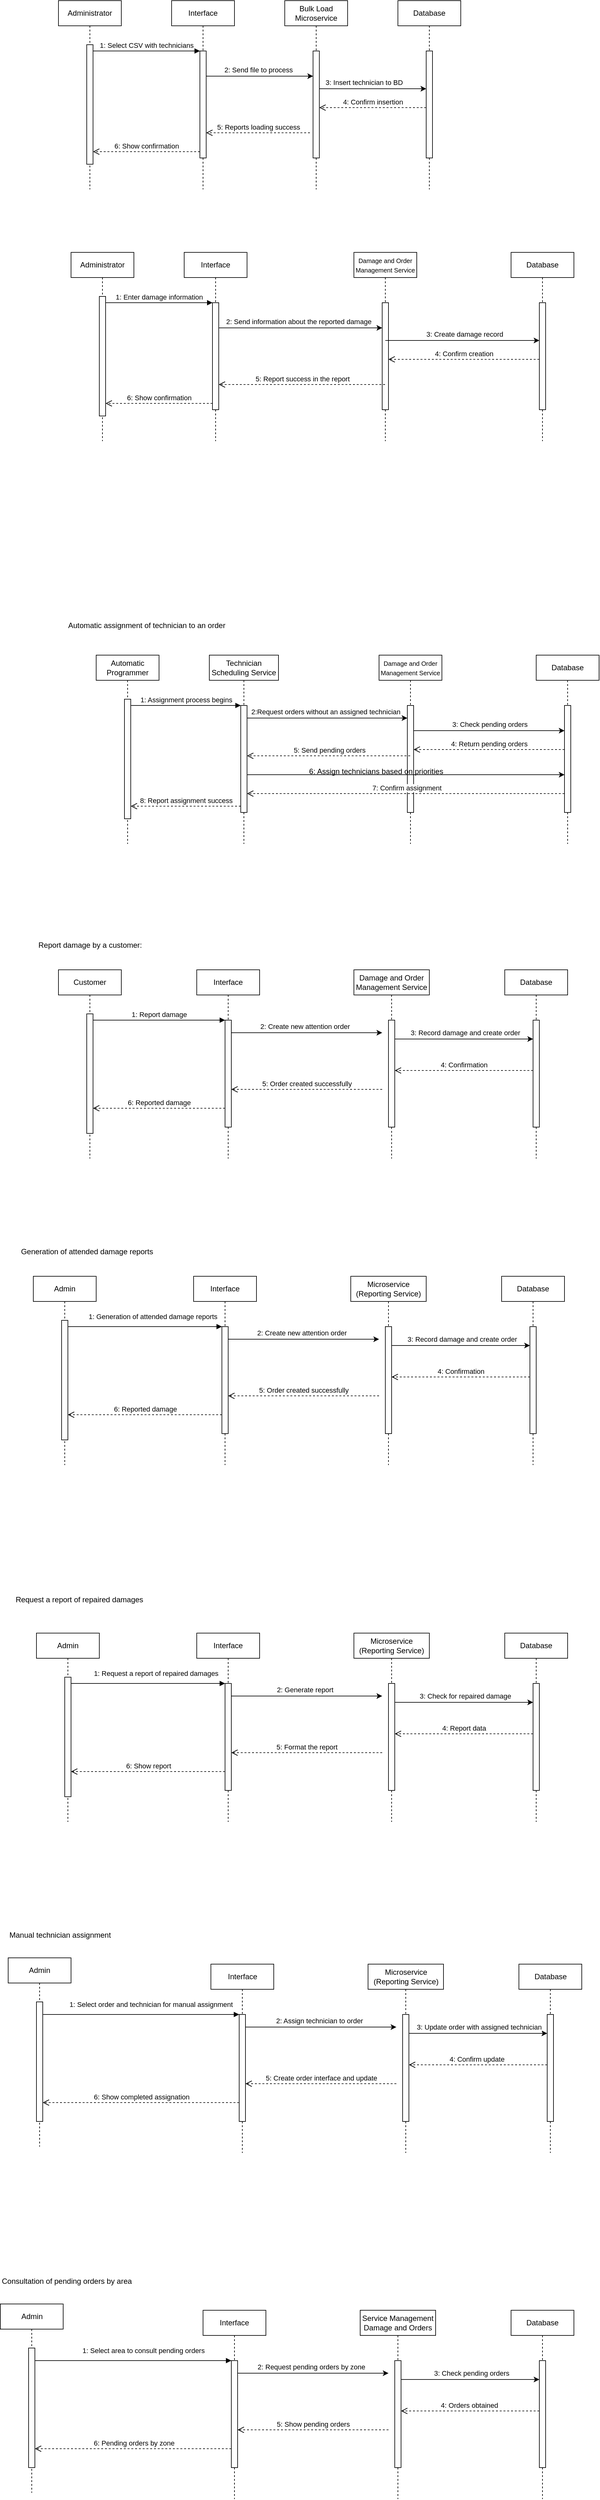 <mxfile version="22.0.2" type="device">
  <diagram name="Page-1" id="2YBvvXClWsGukQMizWep">
    <mxGraphModel dx="9210" dy="4900" grid="1" gridSize="10" guides="1" tooltips="1" connect="1" arrows="1" fold="1" page="1" pageScale="1" pageWidth="850" pageHeight="1100" math="0" shadow="0">
      <root>
        <mxCell id="0" />
        <mxCell id="1" parent="0" />
        <mxCell id="aM9ryv3xv72pqoxQDRHE-1" value="Administrator" style="shape=umlLifeline;perimeter=lifelinePerimeter;whiteSpace=wrap;html=1;container=0;dropTarget=0;collapsible=0;recursiveResize=0;outlineConnect=0;portConstraint=eastwest;newEdgeStyle={&quot;edgeStyle&quot;:&quot;elbowEdgeStyle&quot;,&quot;elbow&quot;:&quot;vertical&quot;,&quot;curved&quot;:0,&quot;rounded&quot;:0};" parent="1" vertex="1">
          <mxGeometry x="-730" y="40" width="100" height="300" as="geometry" />
        </mxCell>
        <mxCell id="aM9ryv3xv72pqoxQDRHE-2" value="" style="html=1;points=[];perimeter=orthogonalPerimeter;outlineConnect=0;targetShapes=umlLifeline;portConstraint=eastwest;newEdgeStyle={&quot;edgeStyle&quot;:&quot;elbowEdgeStyle&quot;,&quot;elbow&quot;:&quot;vertical&quot;,&quot;curved&quot;:0,&quot;rounded&quot;:0};" parent="aM9ryv3xv72pqoxQDRHE-1" vertex="1">
          <mxGeometry x="45" y="70" width="10" height="190" as="geometry" />
        </mxCell>
        <mxCell id="aM9ryv3xv72pqoxQDRHE-5" value="Interface" style="shape=umlLifeline;perimeter=lifelinePerimeter;whiteSpace=wrap;html=1;container=0;dropTarget=0;collapsible=0;recursiveResize=0;outlineConnect=0;portConstraint=eastwest;newEdgeStyle={&quot;edgeStyle&quot;:&quot;elbowEdgeStyle&quot;,&quot;elbow&quot;:&quot;vertical&quot;,&quot;curved&quot;:0,&quot;rounded&quot;:0};" parent="1" vertex="1">
          <mxGeometry x="-550" y="40" width="100" height="300" as="geometry" />
        </mxCell>
        <mxCell id="aM9ryv3xv72pqoxQDRHE-6" value="" style="html=1;points=[];perimeter=orthogonalPerimeter;outlineConnect=0;targetShapes=umlLifeline;portConstraint=eastwest;newEdgeStyle={&quot;edgeStyle&quot;:&quot;elbowEdgeStyle&quot;,&quot;elbow&quot;:&quot;vertical&quot;,&quot;curved&quot;:0,&quot;rounded&quot;:0};" parent="aM9ryv3xv72pqoxQDRHE-5" vertex="1">
          <mxGeometry x="45" y="80" width="10" height="170" as="geometry" />
        </mxCell>
        <mxCell id="aM9ryv3xv72pqoxQDRHE-7" value="1: Select CSV with technicians" style="html=1;verticalAlign=bottom;endArrow=block;edgeStyle=elbowEdgeStyle;elbow=vertical;curved=0;rounded=0;" parent="1" source="aM9ryv3xv72pqoxQDRHE-2" target="aM9ryv3xv72pqoxQDRHE-6" edge="1">
          <mxGeometry relative="1" as="geometry">
            <mxPoint x="-575" y="130" as="sourcePoint" />
            <Array as="points">
              <mxPoint x="-590" y="120" />
            </Array>
          </mxGeometry>
        </mxCell>
        <mxCell id="aM9ryv3xv72pqoxQDRHE-8" value="6: Show confirmation" style="html=1;verticalAlign=bottom;endArrow=open;dashed=1;endSize=8;edgeStyle=elbowEdgeStyle;elbow=vertical;curved=0;rounded=0;" parent="1" source="aM9ryv3xv72pqoxQDRHE-6" target="aM9ryv3xv72pqoxQDRHE-2" edge="1">
          <mxGeometry relative="1" as="geometry">
            <mxPoint x="-575" y="205" as="targetPoint" />
            <Array as="points">
              <mxPoint x="-580" y="280" />
            </Array>
            <mxPoint as="offset" />
          </mxGeometry>
        </mxCell>
        <mxCell id="18WVjn5391nZx_TQ4POn-1" value="Bulk Load Microservice" style="shape=umlLifeline;perimeter=lifelinePerimeter;whiteSpace=wrap;html=1;container=0;dropTarget=0;collapsible=0;recursiveResize=0;outlineConnect=0;portConstraint=eastwest;newEdgeStyle={&quot;edgeStyle&quot;:&quot;elbowEdgeStyle&quot;,&quot;elbow&quot;:&quot;vertical&quot;,&quot;curved&quot;:0,&quot;rounded&quot;:0};" vertex="1" parent="1">
          <mxGeometry x="-370" y="40" width="100" height="300" as="geometry" />
        </mxCell>
        <mxCell id="18WVjn5391nZx_TQ4POn-2" value="" style="html=1;points=[];perimeter=orthogonalPerimeter;outlineConnect=0;targetShapes=umlLifeline;portConstraint=eastwest;newEdgeStyle={&quot;edgeStyle&quot;:&quot;elbowEdgeStyle&quot;,&quot;elbow&quot;:&quot;vertical&quot;,&quot;curved&quot;:0,&quot;rounded&quot;:0};" vertex="1" parent="18WVjn5391nZx_TQ4POn-1">
          <mxGeometry x="45" y="80" width="10" height="170" as="geometry" />
        </mxCell>
        <mxCell id="18WVjn5391nZx_TQ4POn-14" value="" style="html=1;points=[];perimeter=orthogonalPerimeter;outlineConnect=0;targetShapes=umlLifeline;portConstraint=eastwest;newEdgeStyle={&quot;edgeStyle&quot;:&quot;elbowEdgeStyle&quot;,&quot;elbow&quot;:&quot;vertical&quot;,&quot;curved&quot;:0,&quot;rounded&quot;:0};" vertex="1" parent="18WVjn5391nZx_TQ4POn-1">
          <mxGeometry x="45" y="80" width="10" height="170" as="geometry" />
        </mxCell>
        <mxCell id="18WVjn5391nZx_TQ4POn-12" value="Database" style="shape=umlLifeline;perimeter=lifelinePerimeter;whiteSpace=wrap;html=1;container=0;dropTarget=0;collapsible=0;recursiveResize=0;outlineConnect=0;portConstraint=eastwest;newEdgeStyle={&quot;edgeStyle&quot;:&quot;elbowEdgeStyle&quot;,&quot;elbow&quot;:&quot;vertical&quot;,&quot;curved&quot;:0,&quot;rounded&quot;:0};" vertex="1" parent="1">
          <mxGeometry x="-190" y="40" width="100" height="300" as="geometry" />
        </mxCell>
        <mxCell id="18WVjn5391nZx_TQ4POn-13" value="" style="html=1;points=[];perimeter=orthogonalPerimeter;outlineConnect=0;targetShapes=umlLifeline;portConstraint=eastwest;newEdgeStyle={&quot;edgeStyle&quot;:&quot;elbowEdgeStyle&quot;,&quot;elbow&quot;:&quot;vertical&quot;,&quot;curved&quot;:0,&quot;rounded&quot;:0};" vertex="1" parent="18WVjn5391nZx_TQ4POn-12">
          <mxGeometry x="45" y="80" width="10" height="170" as="geometry" />
        </mxCell>
        <mxCell id="18WVjn5391nZx_TQ4POn-15" value="" style="edgeStyle=elbowEdgeStyle;rounded=0;orthogonalLoop=1;jettySize=auto;html=1;elbow=vertical;curved=0;" edge="1" parent="1" source="aM9ryv3xv72pqoxQDRHE-6" target="18WVjn5391nZx_TQ4POn-14">
          <mxGeometry relative="1" as="geometry">
            <Array as="points">
              <mxPoint x="-400" y="160" />
            </Array>
          </mxGeometry>
        </mxCell>
        <mxCell id="18WVjn5391nZx_TQ4POn-16" value="2: Send file to process" style="edgeLabel;html=1;align=center;verticalAlign=middle;resizable=0;points=[];" vertex="1" connectable="0" parent="18WVjn5391nZx_TQ4POn-15">
          <mxGeometry x="-0.025" relative="1" as="geometry">
            <mxPoint y="-10" as="offset" />
          </mxGeometry>
        </mxCell>
        <mxCell id="18WVjn5391nZx_TQ4POn-21" style="edgeStyle=elbowEdgeStyle;rounded=0;orthogonalLoop=1;jettySize=auto;html=1;elbow=vertical;curved=0;" edge="1" parent="1" source="18WVjn5391nZx_TQ4POn-14" target="18WVjn5391nZx_TQ4POn-13">
          <mxGeometry relative="1" as="geometry">
            <mxPoint x="-150" y="180" as="targetPoint" />
            <Array as="points">
              <mxPoint x="-250" y="180" />
            </Array>
          </mxGeometry>
        </mxCell>
        <mxCell id="18WVjn5391nZx_TQ4POn-22" value="3: Insert technician to BD" style="edgeLabel;html=1;align=center;verticalAlign=middle;resizable=0;points=[];" vertex="1" connectable="0" parent="1">
          <mxGeometry x="-230" y="170" as="geometry">
            <mxPoint x="-14" as="offset" />
          </mxGeometry>
        </mxCell>
        <mxCell id="18WVjn5391nZx_TQ4POn-23" value="4: Confirm insertion" style="html=1;verticalAlign=bottom;endArrow=open;dashed=1;endSize=8;edgeStyle=elbowEdgeStyle;elbow=vertical;curved=0;rounded=0;" edge="1" parent="1">
          <mxGeometry relative="1" as="geometry">
            <mxPoint x="-315" y="210" as="targetPoint" />
            <Array as="points">
              <mxPoint x="-220" y="210" />
            </Array>
            <mxPoint x="-145" y="210" as="sourcePoint" />
            <mxPoint as="offset" />
          </mxGeometry>
        </mxCell>
        <mxCell id="18WVjn5391nZx_TQ4POn-24" value="5: Reports loading success" style="html=1;verticalAlign=bottom;endArrow=open;dashed=1;endSize=8;edgeStyle=elbowEdgeStyle;elbow=horizontal;curved=0;rounded=0;" edge="1" parent="1" target="aM9ryv3xv72pqoxQDRHE-6">
          <mxGeometry relative="1" as="geometry">
            <mxPoint x="-490" y="250" as="targetPoint" />
            <Array as="points">
              <mxPoint x="-405" y="250" />
            </Array>
            <mxPoint x="-330" y="250" as="sourcePoint" />
            <mxPoint as="offset" />
          </mxGeometry>
        </mxCell>
        <mxCell id="18WVjn5391nZx_TQ4POn-25" value="Administrator" style="shape=umlLifeline;perimeter=lifelinePerimeter;whiteSpace=wrap;html=1;container=0;dropTarget=0;collapsible=0;recursiveResize=0;outlineConnect=0;portConstraint=eastwest;newEdgeStyle={&quot;edgeStyle&quot;:&quot;elbowEdgeStyle&quot;,&quot;elbow&quot;:&quot;vertical&quot;,&quot;curved&quot;:0,&quot;rounded&quot;:0};" vertex="1" parent="1">
          <mxGeometry x="-710" y="440" width="100" height="300" as="geometry" />
        </mxCell>
        <mxCell id="18WVjn5391nZx_TQ4POn-26" value="" style="html=1;points=[];perimeter=orthogonalPerimeter;outlineConnect=0;targetShapes=umlLifeline;portConstraint=eastwest;newEdgeStyle={&quot;edgeStyle&quot;:&quot;elbowEdgeStyle&quot;,&quot;elbow&quot;:&quot;vertical&quot;,&quot;curved&quot;:0,&quot;rounded&quot;:0};" vertex="1" parent="18WVjn5391nZx_TQ4POn-25">
          <mxGeometry x="45" y="70" width="10" height="190" as="geometry" />
        </mxCell>
        <mxCell id="18WVjn5391nZx_TQ4POn-27" value="Interface" style="shape=umlLifeline;perimeter=lifelinePerimeter;whiteSpace=wrap;html=1;container=0;dropTarget=0;collapsible=0;recursiveResize=0;outlineConnect=0;portConstraint=eastwest;newEdgeStyle={&quot;edgeStyle&quot;:&quot;elbowEdgeStyle&quot;,&quot;elbow&quot;:&quot;vertical&quot;,&quot;curved&quot;:0,&quot;rounded&quot;:0};" vertex="1" parent="1">
          <mxGeometry x="-530" y="440" width="100" height="300" as="geometry" />
        </mxCell>
        <mxCell id="18WVjn5391nZx_TQ4POn-28" value="" style="html=1;points=[];perimeter=orthogonalPerimeter;outlineConnect=0;targetShapes=umlLifeline;portConstraint=eastwest;newEdgeStyle={&quot;edgeStyle&quot;:&quot;elbowEdgeStyle&quot;,&quot;elbow&quot;:&quot;vertical&quot;,&quot;curved&quot;:0,&quot;rounded&quot;:0};" vertex="1" parent="18WVjn5391nZx_TQ4POn-27">
          <mxGeometry x="45" y="80" width="10" height="170" as="geometry" />
        </mxCell>
        <mxCell id="18WVjn5391nZx_TQ4POn-29" value="1: Enter damage information" style="html=1;verticalAlign=bottom;endArrow=block;edgeStyle=elbowEdgeStyle;elbow=vertical;curved=0;rounded=0;" edge="1" parent="1" source="18WVjn5391nZx_TQ4POn-26" target="18WVjn5391nZx_TQ4POn-28">
          <mxGeometry relative="1" as="geometry">
            <mxPoint x="-555" y="530" as="sourcePoint" />
            <Array as="points">
              <mxPoint x="-570" y="520" />
            </Array>
            <mxPoint as="offset" />
          </mxGeometry>
        </mxCell>
        <mxCell id="18WVjn5391nZx_TQ4POn-30" value="6: Show confirmation" style="html=1;verticalAlign=bottom;endArrow=open;dashed=1;endSize=8;edgeStyle=elbowEdgeStyle;elbow=vertical;curved=0;rounded=0;" edge="1" parent="1" source="18WVjn5391nZx_TQ4POn-28" target="18WVjn5391nZx_TQ4POn-26">
          <mxGeometry relative="1" as="geometry">
            <mxPoint x="-555" y="605" as="targetPoint" />
            <Array as="points">
              <mxPoint x="-560" y="680" />
            </Array>
            <mxPoint as="offset" />
          </mxGeometry>
        </mxCell>
        <mxCell id="18WVjn5391nZx_TQ4POn-31" value="&lt;font style=&quot;font-size: 10px;&quot;&gt;Damage and Order Management Service&lt;/font&gt;" style="shape=umlLifeline;perimeter=lifelinePerimeter;whiteSpace=wrap;html=1;container=0;dropTarget=0;collapsible=0;recursiveResize=0;outlineConnect=0;portConstraint=eastwest;newEdgeStyle={&quot;edgeStyle&quot;:&quot;elbowEdgeStyle&quot;,&quot;elbow&quot;:&quot;vertical&quot;,&quot;curved&quot;:0,&quot;rounded&quot;:0};" vertex="1" parent="1">
          <mxGeometry x="-260" y="440" width="100" height="300" as="geometry" />
        </mxCell>
        <mxCell id="18WVjn5391nZx_TQ4POn-32" value="" style="html=1;points=[];perimeter=orthogonalPerimeter;outlineConnect=0;targetShapes=umlLifeline;portConstraint=eastwest;newEdgeStyle={&quot;edgeStyle&quot;:&quot;elbowEdgeStyle&quot;,&quot;elbow&quot;:&quot;vertical&quot;,&quot;curved&quot;:0,&quot;rounded&quot;:0};" vertex="1" parent="18WVjn5391nZx_TQ4POn-31">
          <mxGeometry x="45" y="80" width="10" height="170" as="geometry" />
        </mxCell>
        <mxCell id="18WVjn5391nZx_TQ4POn-33" value="" style="html=1;points=[];perimeter=orthogonalPerimeter;outlineConnect=0;targetShapes=umlLifeline;portConstraint=eastwest;newEdgeStyle={&quot;edgeStyle&quot;:&quot;elbowEdgeStyle&quot;,&quot;elbow&quot;:&quot;vertical&quot;,&quot;curved&quot;:0,&quot;rounded&quot;:0};" vertex="1" parent="18WVjn5391nZx_TQ4POn-31">
          <mxGeometry x="45" y="80" width="10" height="170" as="geometry" />
        </mxCell>
        <mxCell id="18WVjn5391nZx_TQ4POn-34" value="Database" style="shape=umlLifeline;perimeter=lifelinePerimeter;whiteSpace=wrap;html=1;container=0;dropTarget=0;collapsible=0;recursiveResize=0;outlineConnect=0;portConstraint=eastwest;newEdgeStyle={&quot;edgeStyle&quot;:&quot;elbowEdgeStyle&quot;,&quot;elbow&quot;:&quot;vertical&quot;,&quot;curved&quot;:0,&quot;rounded&quot;:0};" vertex="1" parent="1">
          <mxGeometry x="-10" y="440" width="100" height="300" as="geometry" />
        </mxCell>
        <mxCell id="18WVjn5391nZx_TQ4POn-35" value="" style="html=1;points=[];perimeter=orthogonalPerimeter;outlineConnect=0;targetShapes=umlLifeline;portConstraint=eastwest;newEdgeStyle={&quot;edgeStyle&quot;:&quot;elbowEdgeStyle&quot;,&quot;elbow&quot;:&quot;vertical&quot;,&quot;curved&quot;:0,&quot;rounded&quot;:0};" vertex="1" parent="18WVjn5391nZx_TQ4POn-34">
          <mxGeometry x="45" y="80" width="10" height="170" as="geometry" />
        </mxCell>
        <mxCell id="18WVjn5391nZx_TQ4POn-36" value="" style="edgeStyle=elbowEdgeStyle;rounded=0;orthogonalLoop=1;jettySize=auto;html=1;elbow=vertical;curved=0;" edge="1" parent="1" source="18WVjn5391nZx_TQ4POn-28" target="18WVjn5391nZx_TQ4POn-33">
          <mxGeometry relative="1" as="geometry">
            <Array as="points">
              <mxPoint x="-380" y="560" />
            </Array>
          </mxGeometry>
        </mxCell>
        <mxCell id="18WVjn5391nZx_TQ4POn-37" value="2: Send information about the reported damage" style="edgeLabel;html=1;align=center;verticalAlign=middle;resizable=0;points=[];" vertex="1" connectable="0" parent="18WVjn5391nZx_TQ4POn-36">
          <mxGeometry x="-0.025" relative="1" as="geometry">
            <mxPoint y="-10" as="offset" />
          </mxGeometry>
        </mxCell>
        <mxCell id="18WVjn5391nZx_TQ4POn-38" style="edgeStyle=elbowEdgeStyle;rounded=0;orthogonalLoop=1;jettySize=auto;html=1;elbow=vertical;curved=0;" edge="1" parent="1" target="18WVjn5391nZx_TQ4POn-35">
          <mxGeometry relative="1" as="geometry">
            <mxPoint x="30" y="580" as="targetPoint" />
            <Array as="points">
              <mxPoint x="-210" y="580" />
            </Array>
            <mxPoint x="-195" y="580" as="sourcePoint" />
          </mxGeometry>
        </mxCell>
        <mxCell id="18WVjn5391nZx_TQ4POn-39" value="3: Create damage record" style="edgeLabel;html=1;align=center;verticalAlign=middle;resizable=0;points=[];" vertex="1" connectable="0" parent="1">
          <mxGeometry x="-70" y="570" as="geometry">
            <mxPoint x="-14" as="offset" />
          </mxGeometry>
        </mxCell>
        <mxCell id="18WVjn5391nZx_TQ4POn-40" value="4: Confirm creation" style="html=1;verticalAlign=bottom;endArrow=open;dashed=1;endSize=8;edgeStyle=elbowEdgeStyle;elbow=vertical;curved=0;rounded=0;" edge="1" parent="1" source="18WVjn5391nZx_TQ4POn-35" target="18WVjn5391nZx_TQ4POn-33">
          <mxGeometry relative="1" as="geometry">
            <mxPoint x="-260" y="610" as="targetPoint" />
            <Array as="points">
              <mxPoint x="-200" y="610" />
            </Array>
            <mxPoint x="-125" y="610" as="sourcePoint" />
            <mxPoint as="offset" />
          </mxGeometry>
        </mxCell>
        <mxCell id="18WVjn5391nZx_TQ4POn-41" value="5: Report success in the report" style="html=1;verticalAlign=bottom;endArrow=open;dashed=1;endSize=8;edgeStyle=elbowEdgeStyle;elbow=horizontal;curved=0;rounded=0;" edge="1" parent="1" target="18WVjn5391nZx_TQ4POn-28" source="18WVjn5391nZx_TQ4POn-31">
          <mxGeometry x="-0.004" relative="1" as="geometry">
            <mxPoint x="-470" y="650" as="targetPoint" />
            <Array as="points">
              <mxPoint x="-385" y="650" />
            </Array>
            <mxPoint x="-310" y="650" as="sourcePoint" />
            <mxPoint as="offset" />
          </mxGeometry>
        </mxCell>
        <mxCell id="18WVjn5391nZx_TQ4POn-42" value="Automatic assignment of technician to an order" style="text;html=1;align=center;verticalAlign=middle;resizable=0;points=[];autosize=1;strokeColor=none;fillColor=none;" vertex="1" parent="1">
          <mxGeometry x="-725" y="1018" width="270" height="30" as="geometry" />
        </mxCell>
        <mxCell id="18WVjn5391nZx_TQ4POn-78" value="Automatic Programmer" style="shape=umlLifeline;perimeter=lifelinePerimeter;whiteSpace=wrap;html=1;container=0;dropTarget=0;collapsible=0;recursiveResize=0;outlineConnect=0;portConstraint=eastwest;newEdgeStyle={&quot;edgeStyle&quot;:&quot;elbowEdgeStyle&quot;,&quot;elbow&quot;:&quot;vertical&quot;,&quot;curved&quot;:0,&quot;rounded&quot;:0};" vertex="1" parent="1">
          <mxGeometry x="-670" y="1080" width="100" height="300" as="geometry" />
        </mxCell>
        <mxCell id="18WVjn5391nZx_TQ4POn-79" value="" style="html=1;points=[];perimeter=orthogonalPerimeter;outlineConnect=0;targetShapes=umlLifeline;portConstraint=eastwest;newEdgeStyle={&quot;edgeStyle&quot;:&quot;elbowEdgeStyle&quot;,&quot;elbow&quot;:&quot;vertical&quot;,&quot;curved&quot;:0,&quot;rounded&quot;:0};" vertex="1" parent="18WVjn5391nZx_TQ4POn-78">
          <mxGeometry x="45" y="70" width="10" height="190" as="geometry" />
        </mxCell>
        <mxCell id="18WVjn5391nZx_TQ4POn-80" value="Technician Scheduling Service" style="shape=umlLifeline;perimeter=lifelinePerimeter;whiteSpace=wrap;html=1;container=0;dropTarget=0;collapsible=0;recursiveResize=0;outlineConnect=0;portConstraint=eastwest;newEdgeStyle={&quot;edgeStyle&quot;:&quot;elbowEdgeStyle&quot;,&quot;elbow&quot;:&quot;vertical&quot;,&quot;curved&quot;:0,&quot;rounded&quot;:0};" vertex="1" parent="1">
          <mxGeometry x="-490" y="1080" width="110" height="300" as="geometry" />
        </mxCell>
        <mxCell id="18WVjn5391nZx_TQ4POn-81" value="" style="html=1;points=[];perimeter=orthogonalPerimeter;outlineConnect=0;targetShapes=umlLifeline;portConstraint=eastwest;newEdgeStyle={&quot;edgeStyle&quot;:&quot;elbowEdgeStyle&quot;,&quot;elbow&quot;:&quot;vertical&quot;,&quot;curved&quot;:0,&quot;rounded&quot;:0};" vertex="1" parent="18WVjn5391nZx_TQ4POn-80">
          <mxGeometry x="50" y="80" width="10" height="170" as="geometry" />
        </mxCell>
        <mxCell id="18WVjn5391nZx_TQ4POn-82" value="1: Assignment process begins" style="html=1;verticalAlign=bottom;endArrow=block;edgeStyle=elbowEdgeStyle;elbow=horizontal;curved=0;rounded=0;" edge="1" parent="1" source="18WVjn5391nZx_TQ4POn-79" target="18WVjn5391nZx_TQ4POn-81">
          <mxGeometry relative="1" as="geometry">
            <mxPoint x="-515" y="1170" as="sourcePoint" />
            <Array as="points">
              <mxPoint x="-530" y="1160" />
            </Array>
            <mxPoint as="offset" />
          </mxGeometry>
        </mxCell>
        <mxCell id="18WVjn5391nZx_TQ4POn-83" value="8: Report assignment success" style="html=1;verticalAlign=bottom;endArrow=open;dashed=1;endSize=8;edgeStyle=elbowEdgeStyle;elbow=vertical;curved=0;rounded=0;" edge="1" parent="1" source="18WVjn5391nZx_TQ4POn-81" target="18WVjn5391nZx_TQ4POn-79">
          <mxGeometry relative="1" as="geometry">
            <mxPoint x="-515" y="1245" as="targetPoint" />
            <Array as="points">
              <mxPoint x="-520" y="1320" />
            </Array>
            <mxPoint as="offset" />
          </mxGeometry>
        </mxCell>
        <mxCell id="18WVjn5391nZx_TQ4POn-84" value="&lt;font style=&quot;font-size: 10px;&quot;&gt;Damage and Order Management Service&lt;/font&gt;" style="shape=umlLifeline;perimeter=lifelinePerimeter;whiteSpace=wrap;html=1;container=0;dropTarget=0;collapsible=0;recursiveResize=0;outlineConnect=0;portConstraint=eastwest;newEdgeStyle={&quot;edgeStyle&quot;:&quot;elbowEdgeStyle&quot;,&quot;elbow&quot;:&quot;vertical&quot;,&quot;curved&quot;:0,&quot;rounded&quot;:0};" vertex="1" parent="1">
          <mxGeometry x="-220" y="1080" width="100" height="300" as="geometry" />
        </mxCell>
        <mxCell id="18WVjn5391nZx_TQ4POn-85" value="" style="html=1;points=[];perimeter=orthogonalPerimeter;outlineConnect=0;targetShapes=umlLifeline;portConstraint=eastwest;newEdgeStyle={&quot;edgeStyle&quot;:&quot;elbowEdgeStyle&quot;,&quot;elbow&quot;:&quot;vertical&quot;,&quot;curved&quot;:0,&quot;rounded&quot;:0};" vertex="1" parent="18WVjn5391nZx_TQ4POn-84">
          <mxGeometry x="45" y="80" width="10" height="170" as="geometry" />
        </mxCell>
        <mxCell id="18WVjn5391nZx_TQ4POn-86" value="" style="html=1;points=[];perimeter=orthogonalPerimeter;outlineConnect=0;targetShapes=umlLifeline;portConstraint=eastwest;newEdgeStyle={&quot;edgeStyle&quot;:&quot;elbowEdgeStyle&quot;,&quot;elbow&quot;:&quot;vertical&quot;,&quot;curved&quot;:0,&quot;rounded&quot;:0};" vertex="1" parent="18WVjn5391nZx_TQ4POn-84">
          <mxGeometry x="45" y="80" width="10" height="170" as="geometry" />
        </mxCell>
        <mxCell id="18WVjn5391nZx_TQ4POn-87" value="Database" style="shape=umlLifeline;perimeter=lifelinePerimeter;whiteSpace=wrap;html=1;container=0;dropTarget=0;collapsible=0;recursiveResize=0;outlineConnect=0;portConstraint=eastwest;newEdgeStyle={&quot;edgeStyle&quot;:&quot;elbowEdgeStyle&quot;,&quot;elbow&quot;:&quot;vertical&quot;,&quot;curved&quot;:0,&quot;rounded&quot;:0};" vertex="1" parent="1">
          <mxGeometry x="30" y="1080" width="100" height="300" as="geometry" />
        </mxCell>
        <mxCell id="18WVjn5391nZx_TQ4POn-88" value="" style="html=1;points=[];perimeter=orthogonalPerimeter;outlineConnect=0;targetShapes=umlLifeline;portConstraint=eastwest;newEdgeStyle={&quot;edgeStyle&quot;:&quot;elbowEdgeStyle&quot;,&quot;elbow&quot;:&quot;vertical&quot;,&quot;curved&quot;:0,&quot;rounded&quot;:0};" vertex="1" parent="18WVjn5391nZx_TQ4POn-87">
          <mxGeometry x="45" y="80" width="10" height="170" as="geometry" />
        </mxCell>
        <mxCell id="18WVjn5391nZx_TQ4POn-89" value="" style="edgeStyle=elbowEdgeStyle;rounded=0;orthogonalLoop=1;jettySize=auto;html=1;elbow=vertical;curved=0;" edge="1" parent="1">
          <mxGeometry relative="1" as="geometry">
            <Array as="points">
              <mxPoint x="-340" y="1180" />
            </Array>
            <mxPoint x="-430" y="1180" as="sourcePoint" />
            <mxPoint x="-175" y="1180" as="targetPoint" />
          </mxGeometry>
        </mxCell>
        <mxCell id="18WVjn5391nZx_TQ4POn-90" value="2:Request orders without an assigned technician" style="edgeLabel;html=1;align=center;verticalAlign=middle;resizable=0;points=[];" vertex="1" connectable="0" parent="18WVjn5391nZx_TQ4POn-89">
          <mxGeometry x="-0.025" relative="1" as="geometry">
            <mxPoint y="-10" as="offset" />
          </mxGeometry>
        </mxCell>
        <mxCell id="18WVjn5391nZx_TQ4POn-91" style="edgeStyle=elbowEdgeStyle;rounded=0;orthogonalLoop=1;jettySize=auto;html=1;elbow=vertical;curved=0;" edge="1" parent="1" target="18WVjn5391nZx_TQ4POn-88">
          <mxGeometry relative="1" as="geometry">
            <mxPoint x="70" y="1200" as="targetPoint" />
            <Array as="points">
              <mxPoint x="-165" y="1200" />
            </Array>
            <mxPoint x="-150" y="1200" as="sourcePoint" />
          </mxGeometry>
        </mxCell>
        <mxCell id="18WVjn5391nZx_TQ4POn-92" value="3: Check pending orders" style="edgeLabel;html=1;align=center;verticalAlign=middle;resizable=0;points=[];" vertex="1" connectable="0" parent="1">
          <mxGeometry x="-30" y="1190" as="geometry">
            <mxPoint x="-14" as="offset" />
          </mxGeometry>
        </mxCell>
        <mxCell id="18WVjn5391nZx_TQ4POn-93" value="4: Return pending orders" style="html=1;verticalAlign=bottom;endArrow=open;dashed=1;endSize=8;edgeStyle=elbowEdgeStyle;elbow=vertical;curved=0;rounded=0;" edge="1" parent="1" source="18WVjn5391nZx_TQ4POn-88" target="18WVjn5391nZx_TQ4POn-86">
          <mxGeometry relative="1" as="geometry">
            <mxPoint x="-220" y="1250" as="targetPoint" />
            <Array as="points">
              <mxPoint x="-20" y="1230" />
              <mxPoint x="-160" y="1250" />
            </Array>
            <mxPoint x="-85" y="1250" as="sourcePoint" />
            <mxPoint as="offset" />
          </mxGeometry>
        </mxCell>
        <mxCell id="18WVjn5391nZx_TQ4POn-94" value="5: Send pending orders" style="html=1;verticalAlign=bottom;endArrow=open;dashed=1;endSize=8;edgeStyle=elbowEdgeStyle;elbow=horizontal;curved=0;rounded=0;" edge="1" parent="1">
          <mxGeometry x="-0.004" relative="1" as="geometry">
            <mxPoint x="-430" y="1240" as="targetPoint" />
            <Array as="points">
              <mxPoint x="-345" y="1240" />
            </Array>
            <mxPoint x="-170.5" y="1240" as="sourcePoint" />
            <mxPoint as="offset" />
          </mxGeometry>
        </mxCell>
        <mxCell id="18WVjn5391nZx_TQ4POn-95" style="edgeStyle=elbowEdgeStyle;rounded=0;orthogonalLoop=1;jettySize=auto;html=1;elbow=vertical;curved=0;" edge="1" parent="1">
          <mxGeometry relative="1" as="geometry">
            <mxPoint x="-430" y="1270.003" as="sourcePoint" />
            <mxPoint x="75" y="1270.003" as="targetPoint" />
          </mxGeometry>
        </mxCell>
        <mxCell id="18WVjn5391nZx_TQ4POn-96" value="6: Assign technicians based on priorities" style="text;html=1;align=center;verticalAlign=middle;resizable=0;points=[];autosize=1;strokeColor=none;fillColor=none;" vertex="1" parent="1">
          <mxGeometry x="-345" y="1250" width="240" height="30" as="geometry" />
        </mxCell>
        <mxCell id="18WVjn5391nZx_TQ4POn-97" value="7: Confirm assignment" style="html=1;verticalAlign=bottom;endArrow=open;dashed=1;endSize=8;edgeStyle=elbowEdgeStyle;elbow=horizontal;curved=0;rounded=0;" edge="1" parent="1" source="18WVjn5391nZx_TQ4POn-88" target="18WVjn5391nZx_TQ4POn-81">
          <mxGeometry x="-0.003" relative="1" as="geometry">
            <mxPoint x="-410" y="1300" as="targetPoint" />
            <Array as="points">
              <mxPoint x="-105" y="1300" />
            </Array>
            <mxPoint x="69.5" y="1300" as="sourcePoint" />
            <mxPoint as="offset" />
          </mxGeometry>
        </mxCell>
        <mxCell id="18WVjn5391nZx_TQ4POn-98" value="&lt;div&gt;&lt;br&gt;&lt;/div&gt;&lt;div&gt;Report damage by a customer:&lt;/div&gt;" style="text;html=1;align=center;verticalAlign=middle;resizable=0;points=[];autosize=1;strokeColor=none;fillColor=none;" vertex="1" parent="1">
          <mxGeometry x="-775" y="1513" width="190" height="40" as="geometry" />
        </mxCell>
        <mxCell id="18WVjn5391nZx_TQ4POn-116" value="Customer" style="shape=umlLifeline;perimeter=lifelinePerimeter;whiteSpace=wrap;html=1;container=0;dropTarget=0;collapsible=0;recursiveResize=0;outlineConnect=0;portConstraint=eastwest;newEdgeStyle={&quot;edgeStyle&quot;:&quot;elbowEdgeStyle&quot;,&quot;elbow&quot;:&quot;vertical&quot;,&quot;curved&quot;:0,&quot;rounded&quot;:0};" vertex="1" parent="1">
          <mxGeometry x="-730" y="1580" width="100" height="300" as="geometry" />
        </mxCell>
        <mxCell id="18WVjn5391nZx_TQ4POn-117" value="" style="html=1;points=[];perimeter=orthogonalPerimeter;outlineConnect=0;targetShapes=umlLifeline;portConstraint=eastwest;newEdgeStyle={&quot;edgeStyle&quot;:&quot;elbowEdgeStyle&quot;,&quot;elbow&quot;:&quot;vertical&quot;,&quot;curved&quot;:0,&quot;rounded&quot;:0};" vertex="1" parent="18WVjn5391nZx_TQ4POn-116">
          <mxGeometry x="45" y="70" width="10" height="190" as="geometry" />
        </mxCell>
        <mxCell id="18WVjn5391nZx_TQ4POn-118" value="Interface" style="shape=umlLifeline;perimeter=lifelinePerimeter;whiteSpace=wrap;html=1;container=0;dropTarget=0;collapsible=0;recursiveResize=0;outlineConnect=0;portConstraint=eastwest;newEdgeStyle={&quot;edgeStyle&quot;:&quot;elbowEdgeStyle&quot;,&quot;elbow&quot;:&quot;vertical&quot;,&quot;curved&quot;:0,&quot;rounded&quot;:0};" vertex="1" parent="1">
          <mxGeometry x="-510" y="1580" width="100" height="300" as="geometry" />
        </mxCell>
        <mxCell id="18WVjn5391nZx_TQ4POn-119" value="" style="html=1;points=[];perimeter=orthogonalPerimeter;outlineConnect=0;targetShapes=umlLifeline;portConstraint=eastwest;newEdgeStyle={&quot;edgeStyle&quot;:&quot;elbowEdgeStyle&quot;,&quot;elbow&quot;:&quot;vertical&quot;,&quot;curved&quot;:0,&quot;rounded&quot;:0};" vertex="1" parent="18WVjn5391nZx_TQ4POn-118">
          <mxGeometry x="45" y="80" width="10" height="170" as="geometry" />
        </mxCell>
        <mxCell id="18WVjn5391nZx_TQ4POn-120" value="1: Report damage" style="html=1;verticalAlign=bottom;endArrow=block;edgeStyle=elbowEdgeStyle;elbow=vertical;curved=0;rounded=0;" edge="1" parent="1" source="18WVjn5391nZx_TQ4POn-117" target="18WVjn5391nZx_TQ4POn-119">
          <mxGeometry x="-0.002" relative="1" as="geometry">
            <mxPoint x="-535" y="1670" as="sourcePoint" />
            <Array as="points">
              <mxPoint x="-550" y="1660" />
            </Array>
            <mxPoint as="offset" />
          </mxGeometry>
        </mxCell>
        <mxCell id="18WVjn5391nZx_TQ4POn-121" value="6: Reported damage" style="html=1;verticalAlign=bottom;endArrow=open;dashed=1;endSize=8;edgeStyle=elbowEdgeStyle;elbow=vertical;curved=0;rounded=0;" edge="1" parent="1">
          <mxGeometry x="-0.002" relative="1" as="geometry">
            <mxPoint x="-675" y="1800" as="targetPoint" />
            <Array as="points">
              <mxPoint x="-540" y="1800" />
            </Array>
            <mxPoint as="offset" />
            <mxPoint x="-465" y="1800" as="sourcePoint" />
          </mxGeometry>
        </mxCell>
        <mxCell id="18WVjn5391nZx_TQ4POn-122" value="Damage and Order Management Service" style="shape=umlLifeline;perimeter=lifelinePerimeter;whiteSpace=wrap;html=1;container=0;dropTarget=0;collapsible=0;recursiveResize=0;outlineConnect=0;portConstraint=eastwest;newEdgeStyle={&quot;edgeStyle&quot;:&quot;elbowEdgeStyle&quot;,&quot;elbow&quot;:&quot;vertical&quot;,&quot;curved&quot;:0,&quot;rounded&quot;:0};" vertex="1" parent="1">
          <mxGeometry x="-260" y="1580" width="120" height="300" as="geometry" />
        </mxCell>
        <mxCell id="18WVjn5391nZx_TQ4POn-123" value="" style="html=1;points=[];perimeter=orthogonalPerimeter;outlineConnect=0;targetShapes=umlLifeline;portConstraint=eastwest;newEdgeStyle={&quot;edgeStyle&quot;:&quot;elbowEdgeStyle&quot;,&quot;elbow&quot;:&quot;vertical&quot;,&quot;curved&quot;:0,&quot;rounded&quot;:0};" vertex="1" parent="18WVjn5391nZx_TQ4POn-122">
          <mxGeometry x="55" y="80" width="10" height="170" as="geometry" />
        </mxCell>
        <mxCell id="18WVjn5391nZx_TQ4POn-125" value="Database" style="shape=umlLifeline;perimeter=lifelinePerimeter;whiteSpace=wrap;html=1;container=0;dropTarget=0;collapsible=0;recursiveResize=0;outlineConnect=0;portConstraint=eastwest;newEdgeStyle={&quot;edgeStyle&quot;:&quot;elbowEdgeStyle&quot;,&quot;elbow&quot;:&quot;vertical&quot;,&quot;curved&quot;:0,&quot;rounded&quot;:0};" vertex="1" parent="1">
          <mxGeometry x="-20" y="1580" width="100" height="300" as="geometry" />
        </mxCell>
        <mxCell id="18WVjn5391nZx_TQ4POn-126" value="" style="html=1;points=[];perimeter=orthogonalPerimeter;outlineConnect=0;targetShapes=umlLifeline;portConstraint=eastwest;newEdgeStyle={&quot;edgeStyle&quot;:&quot;elbowEdgeStyle&quot;,&quot;elbow&quot;:&quot;vertical&quot;,&quot;curved&quot;:0,&quot;rounded&quot;:0};" vertex="1" parent="18WVjn5391nZx_TQ4POn-125">
          <mxGeometry x="45" y="80" width="10" height="170" as="geometry" />
        </mxCell>
        <mxCell id="18WVjn5391nZx_TQ4POn-127" value="" style="edgeStyle=elbowEdgeStyle;rounded=0;orthogonalLoop=1;jettySize=auto;html=1;elbow=vertical;curved=0;" edge="1" parent="1">
          <mxGeometry relative="1" as="geometry">
            <Array as="points">
              <mxPoint x="-360" y="1680" />
            </Array>
            <mxPoint x="-455" y="1680" as="sourcePoint" />
            <mxPoint x="-215" y="1680" as="targetPoint" />
          </mxGeometry>
        </mxCell>
        <mxCell id="18WVjn5391nZx_TQ4POn-128" value="2: Create new attention order" style="edgeLabel;html=1;align=center;verticalAlign=middle;resizable=0;points=[];" vertex="1" connectable="0" parent="18WVjn5391nZx_TQ4POn-127">
          <mxGeometry x="-0.025" relative="1" as="geometry">
            <mxPoint y="-10" as="offset" />
          </mxGeometry>
        </mxCell>
        <mxCell id="18WVjn5391nZx_TQ4POn-129" style="edgeStyle=elbowEdgeStyle;rounded=0;orthogonalLoop=1;jettySize=auto;html=1;elbow=vertical;curved=0;" edge="1" parent="1" source="18WVjn5391nZx_TQ4POn-123">
          <mxGeometry relative="1" as="geometry">
            <mxPoint x="25" y="1690" as="targetPoint" />
            <Array as="points">
              <mxPoint y="1690" />
              <mxPoint x="-210" y="1710" />
            </Array>
            <mxPoint x="-190" y="1690" as="sourcePoint" />
          </mxGeometry>
        </mxCell>
        <mxCell id="18WVjn5391nZx_TQ4POn-133" value="&lt;div&gt;3: Record damage and create order&lt;br&gt;&lt;/div&gt;" style="edgeLabel;html=1;align=center;verticalAlign=middle;resizable=0;points=[];" vertex="1" connectable="0" parent="18WVjn5391nZx_TQ4POn-129">
          <mxGeometry x="-0.251" y="2" relative="1" as="geometry">
            <mxPoint x="29" y="-8" as="offset" />
          </mxGeometry>
        </mxCell>
        <mxCell id="18WVjn5391nZx_TQ4POn-132" value="5: Order created successfully" style="html=1;verticalAlign=bottom;endArrow=open;dashed=1;endSize=8;edgeStyle=elbowEdgeStyle;elbow=horizontal;curved=0;rounded=0;" edge="1" parent="1">
          <mxGeometry relative="1" as="geometry">
            <mxPoint x="-455" y="1770" as="targetPoint" />
            <Array as="points">
              <mxPoint x="-365" y="1770" />
            </Array>
            <mxPoint x="-215" y="1770" as="sourcePoint" />
            <mxPoint as="offset" />
          </mxGeometry>
        </mxCell>
        <mxCell id="18WVjn5391nZx_TQ4POn-134" value="4: Confirmation" style="html=1;verticalAlign=bottom;endArrow=open;dashed=1;endSize=8;edgeStyle=elbowEdgeStyle;elbow=vertical;curved=0;rounded=0;" edge="1" parent="1" source="18WVjn5391nZx_TQ4POn-126" target="18WVjn5391nZx_TQ4POn-123">
          <mxGeometry x="0.004" relative="1" as="geometry">
            <mxPoint x="-190" y="1740" as="targetPoint" />
            <Array as="points">
              <mxPoint x="-75" y="1740" />
            </Array>
            <mxPoint x="20" y="1740" as="sourcePoint" />
            <mxPoint as="offset" />
          </mxGeometry>
        </mxCell>
        <mxCell id="18WVjn5391nZx_TQ4POn-136" value="&lt;div&gt;&lt;br&gt;&lt;/div&gt;&lt;div&gt;Generation of attended damage reports&lt;/div&gt;" style="text;html=1;align=center;verticalAlign=middle;resizable=0;points=[];autosize=1;strokeColor=none;fillColor=none;" vertex="1" parent="1">
          <mxGeometry x="-800" y="2000" width="230" height="40" as="geometry" />
        </mxCell>
        <mxCell id="18WVjn5391nZx_TQ4POn-137" value="Admin" style="shape=umlLifeline;perimeter=lifelinePerimeter;whiteSpace=wrap;html=1;container=0;dropTarget=0;collapsible=0;recursiveResize=0;outlineConnect=0;portConstraint=eastwest;newEdgeStyle={&quot;edgeStyle&quot;:&quot;elbowEdgeStyle&quot;,&quot;elbow&quot;:&quot;vertical&quot;,&quot;curved&quot;:0,&quot;rounded&quot;:0};" vertex="1" parent="1">
          <mxGeometry x="-770" y="2067" width="100" height="300" as="geometry" />
        </mxCell>
        <mxCell id="18WVjn5391nZx_TQ4POn-138" value="" style="html=1;points=[];perimeter=orthogonalPerimeter;outlineConnect=0;targetShapes=umlLifeline;portConstraint=eastwest;newEdgeStyle={&quot;edgeStyle&quot;:&quot;elbowEdgeStyle&quot;,&quot;elbow&quot;:&quot;vertical&quot;,&quot;curved&quot;:0,&quot;rounded&quot;:0};" vertex="1" parent="18WVjn5391nZx_TQ4POn-137">
          <mxGeometry x="45" y="70" width="10" height="190" as="geometry" />
        </mxCell>
        <mxCell id="18WVjn5391nZx_TQ4POn-139" value="Interface" style="shape=umlLifeline;perimeter=lifelinePerimeter;whiteSpace=wrap;html=1;container=0;dropTarget=0;collapsible=0;recursiveResize=0;outlineConnect=0;portConstraint=eastwest;newEdgeStyle={&quot;edgeStyle&quot;:&quot;elbowEdgeStyle&quot;,&quot;elbow&quot;:&quot;vertical&quot;,&quot;curved&quot;:0,&quot;rounded&quot;:0};" vertex="1" parent="1">
          <mxGeometry x="-515" y="2067" width="100" height="300" as="geometry" />
        </mxCell>
        <mxCell id="18WVjn5391nZx_TQ4POn-140" value="" style="html=1;points=[];perimeter=orthogonalPerimeter;outlineConnect=0;targetShapes=umlLifeline;portConstraint=eastwest;newEdgeStyle={&quot;edgeStyle&quot;:&quot;elbowEdgeStyle&quot;,&quot;elbow&quot;:&quot;vertical&quot;,&quot;curved&quot;:0,&quot;rounded&quot;:0};" vertex="1" parent="18WVjn5391nZx_TQ4POn-139">
          <mxGeometry x="45" y="80" width="10" height="170" as="geometry" />
        </mxCell>
        <mxCell id="18WVjn5391nZx_TQ4POn-141" value="1: Generation of attended damage reports" style="html=1;verticalAlign=bottom;endArrow=block;edgeStyle=elbowEdgeStyle;elbow=vertical;curved=0;rounded=0;" edge="1" parent="1" source="18WVjn5391nZx_TQ4POn-138" target="18WVjn5391nZx_TQ4POn-140">
          <mxGeometry x="0.102" y="7" relative="1" as="geometry">
            <mxPoint x="-540" y="2157" as="sourcePoint" />
            <Array as="points">
              <mxPoint x="-555" y="2147" />
            </Array>
            <mxPoint as="offset" />
          </mxGeometry>
        </mxCell>
        <mxCell id="18WVjn5391nZx_TQ4POn-142" value="6: Reported damage" style="html=1;verticalAlign=bottom;endArrow=open;dashed=1;endSize=8;edgeStyle=elbowEdgeStyle;elbow=vertical;curved=0;rounded=0;" edge="1" parent="1" target="18WVjn5391nZx_TQ4POn-138">
          <mxGeometry x="-0.002" relative="1" as="geometry">
            <mxPoint x="-680" y="2287" as="targetPoint" />
            <Array as="points">
              <mxPoint x="-545" y="2287" />
            </Array>
            <mxPoint as="offset" />
            <mxPoint x="-470" y="2287" as="sourcePoint" />
          </mxGeometry>
        </mxCell>
        <mxCell id="18WVjn5391nZx_TQ4POn-143" value="Microservice (Reporting Service)" style="shape=umlLifeline;perimeter=lifelinePerimeter;whiteSpace=wrap;html=1;container=0;dropTarget=0;collapsible=0;recursiveResize=0;outlineConnect=0;portConstraint=eastwest;newEdgeStyle={&quot;edgeStyle&quot;:&quot;elbowEdgeStyle&quot;,&quot;elbow&quot;:&quot;vertical&quot;,&quot;curved&quot;:0,&quot;rounded&quot;:0};" vertex="1" parent="1">
          <mxGeometry x="-265" y="2067" width="120" height="300" as="geometry" />
        </mxCell>
        <mxCell id="18WVjn5391nZx_TQ4POn-144" value="" style="html=1;points=[];perimeter=orthogonalPerimeter;outlineConnect=0;targetShapes=umlLifeline;portConstraint=eastwest;newEdgeStyle={&quot;edgeStyle&quot;:&quot;elbowEdgeStyle&quot;,&quot;elbow&quot;:&quot;vertical&quot;,&quot;curved&quot;:0,&quot;rounded&quot;:0};" vertex="1" parent="18WVjn5391nZx_TQ4POn-143">
          <mxGeometry x="55" y="80" width="10" height="170" as="geometry" />
        </mxCell>
        <mxCell id="18WVjn5391nZx_TQ4POn-145" value="Database" style="shape=umlLifeline;perimeter=lifelinePerimeter;whiteSpace=wrap;html=1;container=0;dropTarget=0;collapsible=0;recursiveResize=0;outlineConnect=0;portConstraint=eastwest;newEdgeStyle={&quot;edgeStyle&quot;:&quot;elbowEdgeStyle&quot;,&quot;elbow&quot;:&quot;vertical&quot;,&quot;curved&quot;:0,&quot;rounded&quot;:0};" vertex="1" parent="1">
          <mxGeometry x="-25" y="2067" width="100" height="300" as="geometry" />
        </mxCell>
        <mxCell id="18WVjn5391nZx_TQ4POn-146" value="" style="html=1;points=[];perimeter=orthogonalPerimeter;outlineConnect=0;targetShapes=umlLifeline;portConstraint=eastwest;newEdgeStyle={&quot;edgeStyle&quot;:&quot;elbowEdgeStyle&quot;,&quot;elbow&quot;:&quot;vertical&quot;,&quot;curved&quot;:0,&quot;rounded&quot;:0};" vertex="1" parent="18WVjn5391nZx_TQ4POn-145">
          <mxGeometry x="45" y="80" width="10" height="170" as="geometry" />
        </mxCell>
        <mxCell id="18WVjn5391nZx_TQ4POn-147" value="" style="edgeStyle=elbowEdgeStyle;rounded=0;orthogonalLoop=1;jettySize=auto;html=1;elbow=vertical;curved=0;" edge="1" parent="1">
          <mxGeometry relative="1" as="geometry">
            <Array as="points">
              <mxPoint x="-365" y="2167" />
            </Array>
            <mxPoint x="-460" y="2167" as="sourcePoint" />
            <mxPoint x="-220" y="2167" as="targetPoint" />
          </mxGeometry>
        </mxCell>
        <mxCell id="18WVjn5391nZx_TQ4POn-148" value="2: Create new attention order" style="edgeLabel;html=1;align=center;verticalAlign=middle;resizable=0;points=[];" vertex="1" connectable="0" parent="18WVjn5391nZx_TQ4POn-147">
          <mxGeometry x="-0.025" relative="1" as="geometry">
            <mxPoint y="-10" as="offset" />
          </mxGeometry>
        </mxCell>
        <mxCell id="18WVjn5391nZx_TQ4POn-149" style="edgeStyle=elbowEdgeStyle;rounded=0;orthogonalLoop=1;jettySize=auto;html=1;elbow=vertical;curved=0;" edge="1" parent="1" source="18WVjn5391nZx_TQ4POn-144">
          <mxGeometry relative="1" as="geometry">
            <mxPoint x="20" y="2177" as="targetPoint" />
            <Array as="points">
              <mxPoint x="-5" y="2177" />
              <mxPoint x="-215" y="2197" />
            </Array>
            <mxPoint x="-195" y="2177" as="sourcePoint" />
          </mxGeometry>
        </mxCell>
        <mxCell id="18WVjn5391nZx_TQ4POn-150" value="&lt;div&gt;3: Record damage and create order&lt;br&gt;&lt;/div&gt;" style="edgeLabel;html=1;align=center;verticalAlign=middle;resizable=0;points=[];" vertex="1" connectable="0" parent="18WVjn5391nZx_TQ4POn-149">
          <mxGeometry x="-0.251" y="2" relative="1" as="geometry">
            <mxPoint x="29" y="-8" as="offset" />
          </mxGeometry>
        </mxCell>
        <mxCell id="18WVjn5391nZx_TQ4POn-151" value="5: Order created successfully" style="html=1;verticalAlign=bottom;endArrow=open;dashed=1;endSize=8;edgeStyle=elbowEdgeStyle;elbow=horizontal;curved=0;rounded=0;" edge="1" parent="1">
          <mxGeometry relative="1" as="geometry">
            <mxPoint x="-460" y="2257" as="targetPoint" />
            <Array as="points">
              <mxPoint x="-370" y="2257" />
            </Array>
            <mxPoint x="-220" y="2257" as="sourcePoint" />
            <mxPoint as="offset" />
          </mxGeometry>
        </mxCell>
        <mxCell id="18WVjn5391nZx_TQ4POn-152" value="4: Confirmation" style="html=1;verticalAlign=bottom;endArrow=open;dashed=1;endSize=8;edgeStyle=elbowEdgeStyle;elbow=vertical;curved=0;rounded=0;" edge="1" parent="1" source="18WVjn5391nZx_TQ4POn-146" target="18WVjn5391nZx_TQ4POn-144">
          <mxGeometry x="0.004" relative="1" as="geometry">
            <mxPoint x="-195" y="2227" as="targetPoint" />
            <Array as="points">
              <mxPoint x="-80" y="2227" />
            </Array>
            <mxPoint x="15" y="2227" as="sourcePoint" />
            <mxPoint as="offset" />
          </mxGeometry>
        </mxCell>
        <mxCell id="18WVjn5391nZx_TQ4POn-155" value="Request a report of repaired damages" style="text;whiteSpace=wrap;" vertex="1" parent="1">
          <mxGeometry x="-800" y="2567" width="240" height="40" as="geometry" />
        </mxCell>
        <mxCell id="18WVjn5391nZx_TQ4POn-157" value="Admin" style="shape=umlLifeline;perimeter=lifelinePerimeter;whiteSpace=wrap;html=1;container=0;dropTarget=0;collapsible=0;recursiveResize=0;outlineConnect=0;portConstraint=eastwest;newEdgeStyle={&quot;edgeStyle&quot;:&quot;elbowEdgeStyle&quot;,&quot;elbow&quot;:&quot;vertical&quot;,&quot;curved&quot;:0,&quot;rounded&quot;:0};" vertex="1" parent="1">
          <mxGeometry x="-765" y="2634" width="100" height="300" as="geometry" />
        </mxCell>
        <mxCell id="18WVjn5391nZx_TQ4POn-158" value="" style="html=1;points=[];perimeter=orthogonalPerimeter;outlineConnect=0;targetShapes=umlLifeline;portConstraint=eastwest;newEdgeStyle={&quot;edgeStyle&quot;:&quot;elbowEdgeStyle&quot;,&quot;elbow&quot;:&quot;vertical&quot;,&quot;curved&quot;:0,&quot;rounded&quot;:0};" vertex="1" parent="18WVjn5391nZx_TQ4POn-157">
          <mxGeometry x="45" y="70" width="10" height="190" as="geometry" />
        </mxCell>
        <mxCell id="18WVjn5391nZx_TQ4POn-159" value="Interface" style="shape=umlLifeline;perimeter=lifelinePerimeter;whiteSpace=wrap;html=1;container=0;dropTarget=0;collapsible=0;recursiveResize=0;outlineConnect=0;portConstraint=eastwest;newEdgeStyle={&quot;edgeStyle&quot;:&quot;elbowEdgeStyle&quot;,&quot;elbow&quot;:&quot;vertical&quot;,&quot;curved&quot;:0,&quot;rounded&quot;:0};" vertex="1" parent="1">
          <mxGeometry x="-510" y="2634" width="100" height="300" as="geometry" />
        </mxCell>
        <mxCell id="18WVjn5391nZx_TQ4POn-160" value="" style="html=1;points=[];perimeter=orthogonalPerimeter;outlineConnect=0;targetShapes=umlLifeline;portConstraint=eastwest;newEdgeStyle={&quot;edgeStyle&quot;:&quot;elbowEdgeStyle&quot;,&quot;elbow&quot;:&quot;vertical&quot;,&quot;curved&quot;:0,&quot;rounded&quot;:0};" vertex="1" parent="18WVjn5391nZx_TQ4POn-159">
          <mxGeometry x="45" y="80" width="10" height="170" as="geometry" />
        </mxCell>
        <mxCell id="18WVjn5391nZx_TQ4POn-161" value="1: Request a report of repaired damages" style="html=1;verticalAlign=bottom;endArrow=block;edgeStyle=elbowEdgeStyle;elbow=vertical;curved=0;rounded=0;" edge="1" parent="1" source="18WVjn5391nZx_TQ4POn-158" target="18WVjn5391nZx_TQ4POn-160">
          <mxGeometry x="0.102" y="7" relative="1" as="geometry">
            <mxPoint x="-535" y="2724" as="sourcePoint" />
            <Array as="points">
              <mxPoint x="-550" y="2714" />
            </Array>
            <mxPoint as="offset" />
          </mxGeometry>
        </mxCell>
        <mxCell id="18WVjn5391nZx_TQ4POn-162" value="6: Show report" style="html=1;verticalAlign=bottom;endArrow=open;dashed=1;endSize=8;edgeStyle=elbowEdgeStyle;elbow=vertical;curved=0;rounded=0;" edge="1" parent="1" target="18WVjn5391nZx_TQ4POn-158">
          <mxGeometry x="-0.005" relative="1" as="geometry">
            <mxPoint x="-675" y="2854" as="targetPoint" />
            <Array as="points">
              <mxPoint x="-540" y="2854" />
            </Array>
            <mxPoint as="offset" />
            <mxPoint x="-465" y="2854" as="sourcePoint" />
          </mxGeometry>
        </mxCell>
        <mxCell id="18WVjn5391nZx_TQ4POn-163" value="Microservice (Reporting Service)" style="shape=umlLifeline;perimeter=lifelinePerimeter;whiteSpace=wrap;html=1;container=0;dropTarget=0;collapsible=0;recursiveResize=0;outlineConnect=0;portConstraint=eastwest;newEdgeStyle={&quot;edgeStyle&quot;:&quot;elbowEdgeStyle&quot;,&quot;elbow&quot;:&quot;vertical&quot;,&quot;curved&quot;:0,&quot;rounded&quot;:0};" vertex="1" parent="1">
          <mxGeometry x="-260" y="2634" width="120" height="300" as="geometry" />
        </mxCell>
        <mxCell id="18WVjn5391nZx_TQ4POn-164" value="" style="html=1;points=[];perimeter=orthogonalPerimeter;outlineConnect=0;targetShapes=umlLifeline;portConstraint=eastwest;newEdgeStyle={&quot;edgeStyle&quot;:&quot;elbowEdgeStyle&quot;,&quot;elbow&quot;:&quot;vertical&quot;,&quot;curved&quot;:0,&quot;rounded&quot;:0};" vertex="1" parent="18WVjn5391nZx_TQ4POn-163">
          <mxGeometry x="55" y="80" width="10" height="170" as="geometry" />
        </mxCell>
        <mxCell id="18WVjn5391nZx_TQ4POn-165" value="Database" style="shape=umlLifeline;perimeter=lifelinePerimeter;whiteSpace=wrap;html=1;container=0;dropTarget=0;collapsible=0;recursiveResize=0;outlineConnect=0;portConstraint=eastwest;newEdgeStyle={&quot;edgeStyle&quot;:&quot;elbowEdgeStyle&quot;,&quot;elbow&quot;:&quot;vertical&quot;,&quot;curved&quot;:0,&quot;rounded&quot;:0};" vertex="1" parent="1">
          <mxGeometry x="-20" y="2634" width="100" height="300" as="geometry" />
        </mxCell>
        <mxCell id="18WVjn5391nZx_TQ4POn-166" value="" style="html=1;points=[];perimeter=orthogonalPerimeter;outlineConnect=0;targetShapes=umlLifeline;portConstraint=eastwest;newEdgeStyle={&quot;edgeStyle&quot;:&quot;elbowEdgeStyle&quot;,&quot;elbow&quot;:&quot;vertical&quot;,&quot;curved&quot;:0,&quot;rounded&quot;:0};" vertex="1" parent="18WVjn5391nZx_TQ4POn-165">
          <mxGeometry x="45" y="80" width="10" height="170" as="geometry" />
        </mxCell>
        <mxCell id="18WVjn5391nZx_TQ4POn-167" value="" style="edgeStyle=elbowEdgeStyle;rounded=0;orthogonalLoop=1;jettySize=auto;html=1;elbow=vertical;curved=0;" edge="1" parent="1">
          <mxGeometry relative="1" as="geometry">
            <Array as="points">
              <mxPoint x="-360" y="2734" />
            </Array>
            <mxPoint x="-455" y="2734" as="sourcePoint" />
            <mxPoint x="-215" y="2734" as="targetPoint" />
          </mxGeometry>
        </mxCell>
        <mxCell id="18WVjn5391nZx_TQ4POn-168" value="2: Generate report" style="edgeLabel;html=1;align=center;verticalAlign=middle;resizable=0;points=[];" vertex="1" connectable="0" parent="18WVjn5391nZx_TQ4POn-167">
          <mxGeometry x="-0.025" relative="1" as="geometry">
            <mxPoint y="-10" as="offset" />
          </mxGeometry>
        </mxCell>
        <mxCell id="18WVjn5391nZx_TQ4POn-169" style="edgeStyle=elbowEdgeStyle;rounded=0;orthogonalLoop=1;jettySize=auto;html=1;elbow=vertical;curved=0;" edge="1" parent="1" source="18WVjn5391nZx_TQ4POn-164">
          <mxGeometry relative="1" as="geometry">
            <mxPoint x="25" y="2744" as="targetPoint" />
            <Array as="points">
              <mxPoint y="2744" />
              <mxPoint x="-210" y="2764" />
            </Array>
            <mxPoint x="-190" y="2744" as="sourcePoint" />
          </mxGeometry>
        </mxCell>
        <mxCell id="18WVjn5391nZx_TQ4POn-170" value="&lt;div&gt;3: Check for repaired damage&lt;br&gt;&lt;/div&gt;" style="edgeLabel;html=1;align=center;verticalAlign=middle;resizable=0;points=[];" vertex="1" connectable="0" parent="18WVjn5391nZx_TQ4POn-169">
          <mxGeometry x="-0.251" y="2" relative="1" as="geometry">
            <mxPoint x="29" y="-8" as="offset" />
          </mxGeometry>
        </mxCell>
        <mxCell id="18WVjn5391nZx_TQ4POn-171" value="5: Format the report" style="html=1;verticalAlign=bottom;endArrow=open;dashed=1;endSize=8;edgeStyle=elbowEdgeStyle;elbow=horizontal;curved=0;rounded=0;" edge="1" parent="1">
          <mxGeometry relative="1" as="geometry">
            <mxPoint x="-455" y="2824" as="targetPoint" />
            <Array as="points">
              <mxPoint x="-365" y="2824" />
            </Array>
            <mxPoint x="-215" y="2824" as="sourcePoint" />
            <mxPoint as="offset" />
          </mxGeometry>
        </mxCell>
        <mxCell id="18WVjn5391nZx_TQ4POn-172" value="4: Report data" style="html=1;verticalAlign=bottom;endArrow=open;dashed=1;endSize=8;edgeStyle=elbowEdgeStyle;elbow=vertical;curved=0;rounded=0;" edge="1" parent="1" source="18WVjn5391nZx_TQ4POn-166" target="18WVjn5391nZx_TQ4POn-164">
          <mxGeometry x="0.004" relative="1" as="geometry">
            <mxPoint x="-190" y="2794" as="targetPoint" />
            <Array as="points">
              <mxPoint x="-75" y="2794" />
            </Array>
            <mxPoint x="20" y="2794" as="sourcePoint" />
            <mxPoint as="offset" />
          </mxGeometry>
        </mxCell>
        <mxCell id="18WVjn5391nZx_TQ4POn-173" value="Manual technician&amp;nbsp;assignment" style="text;whiteSpace=wrap;html=1;" vertex="1" parent="1">
          <mxGeometry x="-810" y="3100" width="240" height="40" as="geometry" />
        </mxCell>
        <mxCell id="18WVjn5391nZx_TQ4POn-174" value="Admin" style="shape=umlLifeline;perimeter=lifelinePerimeter;whiteSpace=wrap;html=1;container=0;dropTarget=0;collapsible=0;recursiveResize=0;outlineConnect=0;portConstraint=eastwest;newEdgeStyle={&quot;edgeStyle&quot;:&quot;elbowEdgeStyle&quot;,&quot;elbow&quot;:&quot;vertical&quot;,&quot;curved&quot;:0,&quot;rounded&quot;:0};" vertex="1" parent="1">
          <mxGeometry x="-810" y="3150" width="100" height="300" as="geometry" />
        </mxCell>
        <mxCell id="18WVjn5391nZx_TQ4POn-175" value="" style="html=1;points=[];perimeter=orthogonalPerimeter;outlineConnect=0;targetShapes=umlLifeline;portConstraint=eastwest;newEdgeStyle={&quot;edgeStyle&quot;:&quot;elbowEdgeStyle&quot;,&quot;elbow&quot;:&quot;vertical&quot;,&quot;curved&quot;:0,&quot;rounded&quot;:0};" vertex="1" parent="18WVjn5391nZx_TQ4POn-174">
          <mxGeometry x="45" y="70" width="10" height="190" as="geometry" />
        </mxCell>
        <mxCell id="18WVjn5391nZx_TQ4POn-176" value="Interface" style="shape=umlLifeline;perimeter=lifelinePerimeter;whiteSpace=wrap;html=1;container=0;dropTarget=0;collapsible=0;recursiveResize=0;outlineConnect=0;portConstraint=eastwest;newEdgeStyle={&quot;edgeStyle&quot;:&quot;elbowEdgeStyle&quot;,&quot;elbow&quot;:&quot;vertical&quot;,&quot;curved&quot;:0,&quot;rounded&quot;:0};" vertex="1" parent="1">
          <mxGeometry x="-487.5" y="3160" width="100" height="300" as="geometry" />
        </mxCell>
        <mxCell id="18WVjn5391nZx_TQ4POn-177" value="" style="html=1;points=[];perimeter=orthogonalPerimeter;outlineConnect=0;targetShapes=umlLifeline;portConstraint=eastwest;newEdgeStyle={&quot;edgeStyle&quot;:&quot;elbowEdgeStyle&quot;,&quot;elbow&quot;:&quot;vertical&quot;,&quot;curved&quot;:0,&quot;rounded&quot;:0};" vertex="1" parent="18WVjn5391nZx_TQ4POn-176">
          <mxGeometry x="45" y="80" width="10" height="170" as="geometry" />
        </mxCell>
        <mxCell id="18WVjn5391nZx_TQ4POn-178" value="1: Select order and technician for manual assignment" style="html=1;verticalAlign=bottom;endArrow=block;edgeStyle=elbowEdgeStyle;elbow=vertical;curved=0;rounded=0;" edge="1" parent="1" source="18WVjn5391nZx_TQ4POn-175" target="18WVjn5391nZx_TQ4POn-177">
          <mxGeometry x="0.102" y="7" relative="1" as="geometry">
            <mxPoint x="-512.5" y="3250" as="sourcePoint" />
            <Array as="points">
              <mxPoint x="-527.5" y="3240" />
            </Array>
            <mxPoint as="offset" />
          </mxGeometry>
        </mxCell>
        <mxCell id="18WVjn5391nZx_TQ4POn-179" value="6: Show completed assignation" style="html=1;verticalAlign=bottom;endArrow=open;dashed=1;endSize=8;edgeStyle=elbowEdgeStyle;elbow=vertical;curved=0;rounded=0;" edge="1" parent="1" target="18WVjn5391nZx_TQ4POn-175">
          <mxGeometry x="-0.005" relative="1" as="geometry">
            <mxPoint x="-652.5" y="3380" as="targetPoint" />
            <Array as="points">
              <mxPoint x="-517.5" y="3380" />
            </Array>
            <mxPoint as="offset" />
            <mxPoint x="-442.5" y="3380" as="sourcePoint" />
          </mxGeometry>
        </mxCell>
        <mxCell id="18WVjn5391nZx_TQ4POn-180" value="Microservice (Reporting Service)" style="shape=umlLifeline;perimeter=lifelinePerimeter;whiteSpace=wrap;html=1;container=0;dropTarget=0;collapsible=0;recursiveResize=0;outlineConnect=0;portConstraint=eastwest;newEdgeStyle={&quot;edgeStyle&quot;:&quot;elbowEdgeStyle&quot;,&quot;elbow&quot;:&quot;vertical&quot;,&quot;curved&quot;:0,&quot;rounded&quot;:0};" vertex="1" parent="1">
          <mxGeometry x="-237.5" y="3160" width="120" height="300" as="geometry" />
        </mxCell>
        <mxCell id="18WVjn5391nZx_TQ4POn-181" value="" style="html=1;points=[];perimeter=orthogonalPerimeter;outlineConnect=0;targetShapes=umlLifeline;portConstraint=eastwest;newEdgeStyle={&quot;edgeStyle&quot;:&quot;elbowEdgeStyle&quot;,&quot;elbow&quot;:&quot;vertical&quot;,&quot;curved&quot;:0,&quot;rounded&quot;:0};" vertex="1" parent="18WVjn5391nZx_TQ4POn-180">
          <mxGeometry x="55" y="80" width="10" height="170" as="geometry" />
        </mxCell>
        <mxCell id="18WVjn5391nZx_TQ4POn-182" value="Database" style="shape=umlLifeline;perimeter=lifelinePerimeter;whiteSpace=wrap;html=1;container=0;dropTarget=0;collapsible=0;recursiveResize=0;outlineConnect=0;portConstraint=eastwest;newEdgeStyle={&quot;edgeStyle&quot;:&quot;elbowEdgeStyle&quot;,&quot;elbow&quot;:&quot;vertical&quot;,&quot;curved&quot;:0,&quot;rounded&quot;:0};" vertex="1" parent="1">
          <mxGeometry x="2.5" y="3160" width="100" height="300" as="geometry" />
        </mxCell>
        <mxCell id="18WVjn5391nZx_TQ4POn-183" value="" style="html=1;points=[];perimeter=orthogonalPerimeter;outlineConnect=0;targetShapes=umlLifeline;portConstraint=eastwest;newEdgeStyle={&quot;edgeStyle&quot;:&quot;elbowEdgeStyle&quot;,&quot;elbow&quot;:&quot;vertical&quot;,&quot;curved&quot;:0,&quot;rounded&quot;:0};" vertex="1" parent="18WVjn5391nZx_TQ4POn-182">
          <mxGeometry x="45" y="80" width="10" height="170" as="geometry" />
        </mxCell>
        <mxCell id="18WVjn5391nZx_TQ4POn-184" value="" style="edgeStyle=elbowEdgeStyle;rounded=0;orthogonalLoop=1;jettySize=auto;html=1;elbow=vertical;curved=0;" edge="1" parent="1">
          <mxGeometry relative="1" as="geometry">
            <Array as="points">
              <mxPoint x="-337.5" y="3260" />
            </Array>
            <mxPoint x="-432.5" y="3260" as="sourcePoint" />
            <mxPoint x="-192.5" y="3260" as="targetPoint" />
          </mxGeometry>
        </mxCell>
        <mxCell id="18WVjn5391nZx_TQ4POn-185" value="2: Assign technician to order" style="edgeLabel;html=1;align=center;verticalAlign=middle;resizable=0;points=[];" vertex="1" connectable="0" parent="18WVjn5391nZx_TQ4POn-184">
          <mxGeometry x="-0.025" relative="1" as="geometry">
            <mxPoint y="-10" as="offset" />
          </mxGeometry>
        </mxCell>
        <mxCell id="18WVjn5391nZx_TQ4POn-186" style="edgeStyle=elbowEdgeStyle;rounded=0;orthogonalLoop=1;jettySize=auto;html=1;elbow=vertical;curved=0;" edge="1" parent="1" source="18WVjn5391nZx_TQ4POn-181">
          <mxGeometry relative="1" as="geometry">
            <mxPoint x="47.5" y="3270" as="targetPoint" />
            <Array as="points">
              <mxPoint x="22.5" y="3270" />
              <mxPoint x="-187.5" y="3290" />
            </Array>
            <mxPoint x="-167.5" y="3270" as="sourcePoint" />
          </mxGeometry>
        </mxCell>
        <mxCell id="18WVjn5391nZx_TQ4POn-187" value="&lt;div&gt;3: Update order with assigned technician&lt;br&gt;&lt;/div&gt;" style="edgeLabel;html=1;align=center;verticalAlign=middle;resizable=0;points=[];" vertex="1" connectable="0" parent="18WVjn5391nZx_TQ4POn-186">
          <mxGeometry x="-0.251" y="2" relative="1" as="geometry">
            <mxPoint x="29" y="-8" as="offset" />
          </mxGeometry>
        </mxCell>
        <mxCell id="18WVjn5391nZx_TQ4POn-188" value="5: Create order interface and update" style="html=1;verticalAlign=bottom;endArrow=open;dashed=1;endSize=8;edgeStyle=elbowEdgeStyle;elbow=horizontal;curved=0;rounded=0;" edge="1" parent="1">
          <mxGeometry relative="1" as="geometry">
            <mxPoint x="-432.5" y="3350" as="targetPoint" />
            <Array as="points">
              <mxPoint x="-342.5" y="3350" />
            </Array>
            <mxPoint x="-192.5" y="3350" as="sourcePoint" />
            <mxPoint as="offset" />
          </mxGeometry>
        </mxCell>
        <mxCell id="18WVjn5391nZx_TQ4POn-189" value="4: Confirm update&amp;nbsp;" style="html=1;verticalAlign=bottom;endArrow=open;dashed=1;endSize=8;edgeStyle=elbowEdgeStyle;elbow=vertical;curved=0;rounded=0;" edge="1" parent="1" source="18WVjn5391nZx_TQ4POn-183" target="18WVjn5391nZx_TQ4POn-181">
          <mxGeometry x="0.004" relative="1" as="geometry">
            <mxPoint x="-167.5" y="3320" as="targetPoint" />
            <Array as="points">
              <mxPoint x="-52.5" y="3320" />
            </Array>
            <mxPoint x="42.5" y="3320" as="sourcePoint" />
            <mxPoint as="offset" />
          </mxGeometry>
        </mxCell>
        <mxCell id="18WVjn5391nZx_TQ4POn-191" value="Consultation of pending orders by area" style="text;whiteSpace=wrap;html=1;" vertex="1" parent="1">
          <mxGeometry x="-822.5" y="3650" width="240" height="40" as="geometry" />
        </mxCell>
        <mxCell id="18WVjn5391nZx_TQ4POn-192" value="Admin" style="shape=umlLifeline;perimeter=lifelinePerimeter;whiteSpace=wrap;html=1;container=0;dropTarget=0;collapsible=0;recursiveResize=0;outlineConnect=0;portConstraint=eastwest;newEdgeStyle={&quot;edgeStyle&quot;:&quot;elbowEdgeStyle&quot;,&quot;elbow&quot;:&quot;vertical&quot;,&quot;curved&quot;:0,&quot;rounded&quot;:0};" vertex="1" parent="1">
          <mxGeometry x="-822.5" y="3700" width="100" height="300" as="geometry" />
        </mxCell>
        <mxCell id="18WVjn5391nZx_TQ4POn-193" value="" style="html=1;points=[];perimeter=orthogonalPerimeter;outlineConnect=0;targetShapes=umlLifeline;portConstraint=eastwest;newEdgeStyle={&quot;edgeStyle&quot;:&quot;elbowEdgeStyle&quot;,&quot;elbow&quot;:&quot;vertical&quot;,&quot;curved&quot;:0,&quot;rounded&quot;:0};" vertex="1" parent="18WVjn5391nZx_TQ4POn-192">
          <mxGeometry x="45" y="70" width="10" height="190" as="geometry" />
        </mxCell>
        <mxCell id="18WVjn5391nZx_TQ4POn-194" value="Interface" style="shape=umlLifeline;perimeter=lifelinePerimeter;whiteSpace=wrap;html=1;container=0;dropTarget=0;collapsible=0;recursiveResize=0;outlineConnect=0;portConstraint=eastwest;newEdgeStyle={&quot;edgeStyle&quot;:&quot;elbowEdgeStyle&quot;,&quot;elbow&quot;:&quot;vertical&quot;,&quot;curved&quot;:0,&quot;rounded&quot;:0};" vertex="1" parent="1">
          <mxGeometry x="-500" y="3710" width="100" height="300" as="geometry" />
        </mxCell>
        <mxCell id="18WVjn5391nZx_TQ4POn-195" value="" style="html=1;points=[];perimeter=orthogonalPerimeter;outlineConnect=0;targetShapes=umlLifeline;portConstraint=eastwest;newEdgeStyle={&quot;edgeStyle&quot;:&quot;elbowEdgeStyle&quot;,&quot;elbow&quot;:&quot;vertical&quot;,&quot;curved&quot;:0,&quot;rounded&quot;:0};" vertex="1" parent="18WVjn5391nZx_TQ4POn-194">
          <mxGeometry x="45" y="80" width="10" height="170" as="geometry" />
        </mxCell>
        <mxCell id="18WVjn5391nZx_TQ4POn-196" value="1: Select area to consult pending orders" style="html=1;verticalAlign=bottom;endArrow=block;edgeStyle=elbowEdgeStyle;elbow=vertical;curved=0;rounded=0;" edge="1" parent="1" source="18WVjn5391nZx_TQ4POn-193" target="18WVjn5391nZx_TQ4POn-195">
          <mxGeometry x="0.101" y="7" relative="1" as="geometry">
            <mxPoint x="-525" y="3800" as="sourcePoint" />
            <Array as="points">
              <mxPoint x="-540" y="3790" />
            </Array>
            <mxPoint as="offset" />
          </mxGeometry>
        </mxCell>
        <mxCell id="18WVjn5391nZx_TQ4POn-197" value="6: Pending orders by zone" style="html=1;verticalAlign=bottom;endArrow=open;dashed=1;endSize=8;edgeStyle=elbowEdgeStyle;elbow=vertical;curved=0;rounded=0;" edge="1" parent="1" target="18WVjn5391nZx_TQ4POn-193">
          <mxGeometry x="-0.008" relative="1" as="geometry">
            <mxPoint x="-665" y="3930" as="targetPoint" />
            <Array as="points">
              <mxPoint x="-530" y="3930" />
            </Array>
            <mxPoint as="offset" />
            <mxPoint x="-455" y="3930" as="sourcePoint" />
          </mxGeometry>
        </mxCell>
        <mxCell id="18WVjn5391nZx_TQ4POn-198" value="Service Management Damage and Orders" style="shape=umlLifeline;perimeter=lifelinePerimeter;whiteSpace=wrap;html=1;container=0;dropTarget=0;collapsible=0;recursiveResize=0;outlineConnect=0;portConstraint=eastwest;newEdgeStyle={&quot;edgeStyle&quot;:&quot;elbowEdgeStyle&quot;,&quot;elbow&quot;:&quot;vertical&quot;,&quot;curved&quot;:0,&quot;rounded&quot;:0};" vertex="1" parent="1">
          <mxGeometry x="-250" y="3710" width="120" height="300" as="geometry" />
        </mxCell>
        <mxCell id="18WVjn5391nZx_TQ4POn-199" value="" style="html=1;points=[];perimeter=orthogonalPerimeter;outlineConnect=0;targetShapes=umlLifeline;portConstraint=eastwest;newEdgeStyle={&quot;edgeStyle&quot;:&quot;elbowEdgeStyle&quot;,&quot;elbow&quot;:&quot;vertical&quot;,&quot;curved&quot;:0,&quot;rounded&quot;:0};" vertex="1" parent="18WVjn5391nZx_TQ4POn-198">
          <mxGeometry x="55" y="80" width="10" height="170" as="geometry" />
        </mxCell>
        <mxCell id="18WVjn5391nZx_TQ4POn-200" value="Database" style="shape=umlLifeline;perimeter=lifelinePerimeter;whiteSpace=wrap;html=1;container=0;dropTarget=0;collapsible=0;recursiveResize=0;outlineConnect=0;portConstraint=eastwest;newEdgeStyle={&quot;edgeStyle&quot;:&quot;elbowEdgeStyle&quot;,&quot;elbow&quot;:&quot;vertical&quot;,&quot;curved&quot;:0,&quot;rounded&quot;:0};" vertex="1" parent="1">
          <mxGeometry x="-10" y="3710" width="100" height="300" as="geometry" />
        </mxCell>
        <mxCell id="18WVjn5391nZx_TQ4POn-201" value="" style="html=1;points=[];perimeter=orthogonalPerimeter;outlineConnect=0;targetShapes=umlLifeline;portConstraint=eastwest;newEdgeStyle={&quot;edgeStyle&quot;:&quot;elbowEdgeStyle&quot;,&quot;elbow&quot;:&quot;vertical&quot;,&quot;curved&quot;:0,&quot;rounded&quot;:0};" vertex="1" parent="18WVjn5391nZx_TQ4POn-200">
          <mxGeometry x="45" y="80" width="10" height="170" as="geometry" />
        </mxCell>
        <mxCell id="18WVjn5391nZx_TQ4POn-202" value="" style="edgeStyle=elbowEdgeStyle;rounded=0;orthogonalLoop=1;jettySize=auto;html=1;elbow=vertical;curved=0;" edge="1" parent="1">
          <mxGeometry relative="1" as="geometry">
            <Array as="points">
              <mxPoint x="-350" y="3810" />
            </Array>
            <mxPoint x="-445" y="3810" as="sourcePoint" />
            <mxPoint x="-205" y="3810" as="targetPoint" />
          </mxGeometry>
        </mxCell>
        <mxCell id="18WVjn5391nZx_TQ4POn-203" value="2: Request pending orders by zone" style="edgeLabel;html=1;align=center;verticalAlign=middle;resizable=0;points=[];" vertex="1" connectable="0" parent="18WVjn5391nZx_TQ4POn-202">
          <mxGeometry x="-0.025" relative="1" as="geometry">
            <mxPoint y="-10" as="offset" />
          </mxGeometry>
        </mxCell>
        <mxCell id="18WVjn5391nZx_TQ4POn-204" style="edgeStyle=elbowEdgeStyle;rounded=0;orthogonalLoop=1;jettySize=auto;html=1;elbow=vertical;curved=0;" edge="1" parent="1" source="18WVjn5391nZx_TQ4POn-199">
          <mxGeometry relative="1" as="geometry">
            <mxPoint x="35" y="3820" as="targetPoint" />
            <Array as="points">
              <mxPoint x="10" y="3820" />
              <mxPoint x="-200" y="3840" />
            </Array>
            <mxPoint x="-180" y="3820" as="sourcePoint" />
          </mxGeometry>
        </mxCell>
        <mxCell id="18WVjn5391nZx_TQ4POn-205" value="&lt;div&gt;3: Check pending orders&lt;/div&gt;" style="edgeLabel;html=1;align=center;verticalAlign=middle;resizable=0;points=[];" vertex="1" connectable="0" parent="18WVjn5391nZx_TQ4POn-204">
          <mxGeometry x="-0.251" y="2" relative="1" as="geometry">
            <mxPoint x="29" y="-8" as="offset" />
          </mxGeometry>
        </mxCell>
        <mxCell id="18WVjn5391nZx_TQ4POn-206" value="5: Show pending orders" style="html=1;verticalAlign=bottom;endArrow=open;dashed=1;endSize=8;edgeStyle=elbowEdgeStyle;elbow=horizontal;curved=0;rounded=0;" edge="1" parent="1">
          <mxGeometry relative="1" as="geometry">
            <mxPoint x="-445" y="3900" as="targetPoint" />
            <Array as="points">
              <mxPoint x="-355" y="3900" />
            </Array>
            <mxPoint x="-205" y="3900" as="sourcePoint" />
            <mxPoint as="offset" />
          </mxGeometry>
        </mxCell>
        <mxCell id="18WVjn5391nZx_TQ4POn-207" value="4: Orders obtained&amp;nbsp;" style="html=1;verticalAlign=bottom;endArrow=open;dashed=1;endSize=8;edgeStyle=elbowEdgeStyle;elbow=vertical;curved=0;rounded=0;" edge="1" parent="1" source="18WVjn5391nZx_TQ4POn-201" target="18WVjn5391nZx_TQ4POn-199">
          <mxGeometry relative="1" as="geometry">
            <mxPoint x="-180" y="3870" as="targetPoint" />
            <Array as="points">
              <mxPoint x="-65" y="3870" />
            </Array>
            <mxPoint x="30" y="3870" as="sourcePoint" />
            <mxPoint as="offset" />
          </mxGeometry>
        </mxCell>
      </root>
    </mxGraphModel>
  </diagram>
</mxfile>
